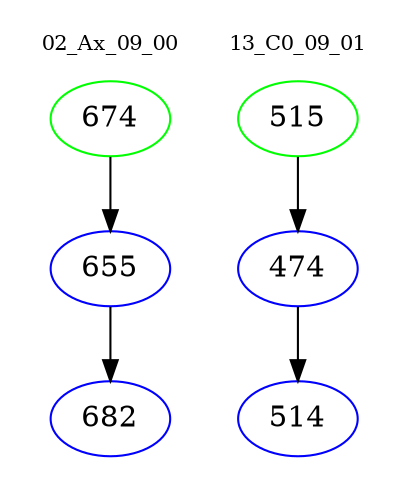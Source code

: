 digraph{
subgraph cluster_0 {
color = white
label = "02_Ax_09_00";
fontsize=10;
T0_674 [label="674", color="green"]
T0_674 -> T0_655 [color="black"]
T0_655 [label="655", color="blue"]
T0_655 -> T0_682 [color="black"]
T0_682 [label="682", color="blue"]
}
subgraph cluster_1 {
color = white
label = "13_C0_09_01";
fontsize=10;
T1_515 [label="515", color="green"]
T1_515 -> T1_474 [color="black"]
T1_474 [label="474", color="blue"]
T1_474 -> T1_514 [color="black"]
T1_514 [label="514", color="blue"]
}
}
